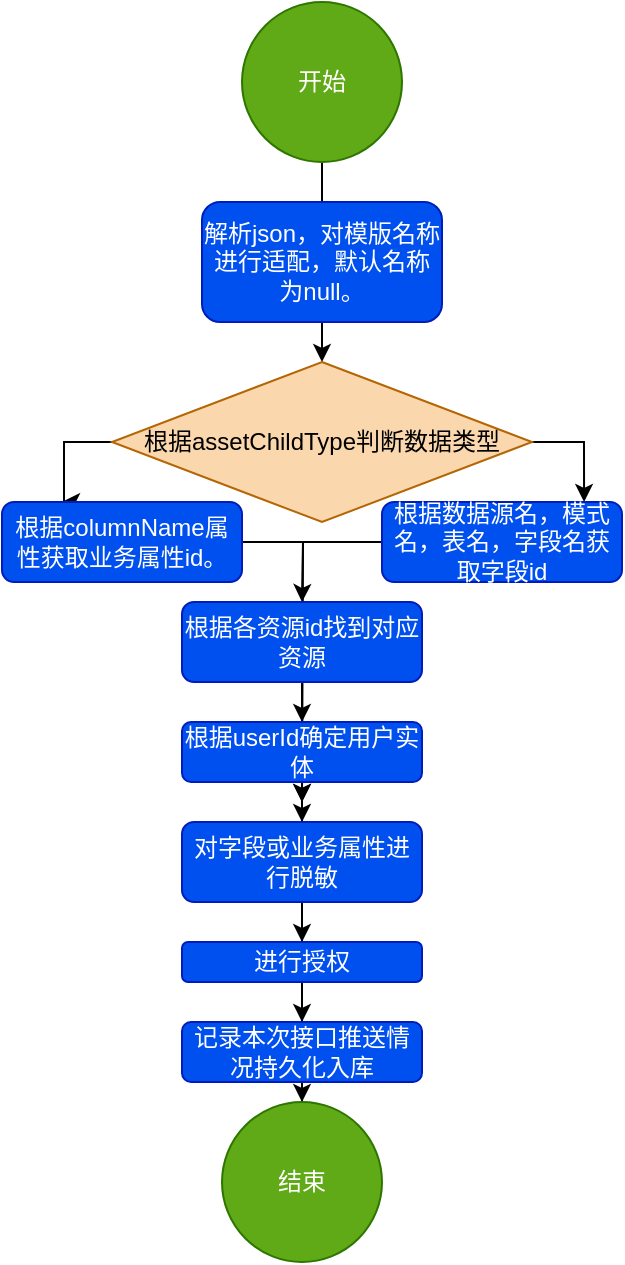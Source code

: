 <mxfile version="21.2.9" type="github">
  <diagram name="第 1 页" id="kZsR6Xk8gTe69wgRAa6V">
    <mxGraphModel dx="434" dy="577" grid="1" gridSize="10" guides="1" tooltips="1" connect="1" arrows="1" fold="1" page="1" pageScale="1" pageWidth="827" pageHeight="1169" math="0" shadow="0">
      <root>
        <mxCell id="0" />
        <mxCell id="1" parent="0" />
        <mxCell id="iffB6uSFVy8C3MFSZTTh-27" value="" style="edgeStyle=orthogonalEdgeStyle;rounded=0;orthogonalLoop=1;jettySize=auto;html=1;" parent="1" source="iffB6uSFVy8C3MFSZTTh-1" target="iffB6uSFVy8C3MFSZTTh-4" edge="1">
          <mxGeometry relative="1" as="geometry" />
        </mxCell>
        <mxCell id="iffB6uSFVy8C3MFSZTTh-1" value="开始" style="ellipse;whiteSpace=wrap;html=1;aspect=fixed;fillColor=#60a917;strokeColor=#2D7600;fontColor=#ffffff;" parent="1" vertex="1">
          <mxGeometry x="160" y="10" width="80" height="80" as="geometry" />
        </mxCell>
        <mxCell id="iffB6uSFVy8C3MFSZTTh-2" value="解析json，对模版名称进行适配，默认名称为null。" style="rounded=1;whiteSpace=wrap;html=1;fillColor=#0050ef;fontColor=#ffffff;strokeColor=#001DBC;" parent="1" vertex="1">
          <mxGeometry x="140" y="110" width="120" height="60" as="geometry" />
        </mxCell>
        <mxCell id="iffB6uSFVy8C3MFSZTTh-17" style="edgeStyle=orthogonalEdgeStyle;rounded=0;orthogonalLoop=1;jettySize=auto;html=1;entryX=0.25;entryY=0;entryDx=0;entryDy=0;" parent="1" source="iffB6uSFVy8C3MFSZTTh-4" edge="1" target="iffB6uSFVy8C3MFSZTTh-5">
          <mxGeometry relative="1" as="geometry">
            <mxPoint x="70" y="320" as="targetPoint" />
            <Array as="points">
              <mxPoint x="71" y="230" />
            </Array>
          </mxGeometry>
        </mxCell>
        <mxCell id="iffB6uSFVy8C3MFSZTTh-18" style="edgeStyle=orthogonalEdgeStyle;rounded=0;orthogonalLoop=1;jettySize=auto;html=1;entryX=0.842;entryY=0;entryDx=0;entryDy=0;entryPerimeter=0;" parent="1" source="iffB6uSFVy8C3MFSZTTh-4" edge="1" target="iffB6uSFVy8C3MFSZTTh-7">
          <mxGeometry relative="1" as="geometry">
            <mxPoint x="330" y="320" as="targetPoint" />
            <Array as="points">
              <mxPoint x="331" y="230" />
            </Array>
          </mxGeometry>
        </mxCell>
        <mxCell id="iffB6uSFVy8C3MFSZTTh-4" value="根据assetChildType&lt;span style=&quot;background-color: initial;&quot;&gt;判断数据类型&lt;/span&gt;" style="rhombus;whiteSpace=wrap;html=1;fillColor=#fad7ac;strokeColor=#b46504;" parent="1" vertex="1">
          <mxGeometry x="95" y="190" width="210" height="80" as="geometry" />
        </mxCell>
        <mxCell id="iffB6uSFVy8C3MFSZTTh-19" style="edgeStyle=orthogonalEdgeStyle;rounded=0;orthogonalLoop=1;jettySize=auto;html=1;" parent="1" source="iffB6uSFVy8C3MFSZTTh-5" edge="1">
          <mxGeometry relative="1" as="geometry">
            <mxPoint x="190" y="410" as="targetPoint" />
          </mxGeometry>
        </mxCell>
        <mxCell id="iffB6uSFVy8C3MFSZTTh-5" value="根据columnName属性获取业务属性id。" style="rounded=1;whiteSpace=wrap;html=1;fillColor=#0050ef;fontColor=#ffffff;strokeColor=#001DBC;" parent="1" vertex="1">
          <mxGeometry x="40" y="260" width="120" height="40" as="geometry" />
        </mxCell>
        <mxCell id="iffB6uSFVy8C3MFSZTTh-21" style="edgeStyle=orthogonalEdgeStyle;rounded=0;orthogonalLoop=1;jettySize=auto;html=1;" parent="1" source="iffB6uSFVy8C3MFSZTTh-8" edge="1">
          <mxGeometry relative="1" as="geometry">
            <mxPoint x="190" y="410" as="targetPoint" />
          </mxGeometry>
        </mxCell>
        <mxCell id="ceDrHB01kTsIlGRxlbIe-4" style="edgeStyle=orthogonalEdgeStyle;rounded=0;orthogonalLoop=1;jettySize=auto;html=1;" edge="1" parent="1" source="iffB6uSFVy8C3MFSZTTh-7">
          <mxGeometry relative="1" as="geometry">
            <mxPoint x="190" y="310" as="targetPoint" />
          </mxGeometry>
        </mxCell>
        <mxCell id="iffB6uSFVy8C3MFSZTTh-7" value="根据数据源名，模式名，表名，字段名获取字段id" style="rounded=1;whiteSpace=wrap;html=1;fillColor=#0050ef;fontColor=#ffffff;strokeColor=#001DBC;" parent="1" vertex="1">
          <mxGeometry x="230" y="260" width="120" height="40" as="geometry" />
        </mxCell>
        <mxCell id="iffB6uSFVy8C3MFSZTTh-22" value="" style="edgeStyle=orthogonalEdgeStyle;rounded=0;orthogonalLoop=1;jettySize=auto;html=1;" parent="1" source="iffB6uSFVy8C3MFSZTTh-9" target="iffB6uSFVy8C3MFSZTTh-10" edge="1">
          <mxGeometry relative="1" as="geometry" />
        </mxCell>
        <mxCell id="iffB6uSFVy8C3MFSZTTh-25" value="" style="edgeStyle=orthogonalEdgeStyle;rounded=0;orthogonalLoop=1;jettySize=auto;html=1;" parent="1" source="iffB6uSFVy8C3MFSZTTh-10" target="iffB6uSFVy8C3MFSZTTh-11" edge="1">
          <mxGeometry relative="1" as="geometry" />
        </mxCell>
        <mxCell id="iffB6uSFVy8C3MFSZTTh-10" value="对字段或业务属性进行脱敏" style="rounded=1;whiteSpace=wrap;html=1;fillColor=#0050ef;fontColor=#ffffff;strokeColor=#001DBC;" parent="1" vertex="1">
          <mxGeometry x="130" y="420" width="120" height="40" as="geometry" />
        </mxCell>
        <mxCell id="iffB6uSFVy8C3MFSZTTh-26" value="" style="edgeStyle=orthogonalEdgeStyle;rounded=0;orthogonalLoop=1;jettySize=auto;html=1;" parent="1" source="iffB6uSFVy8C3MFSZTTh-11" target="iffB6uSFVy8C3MFSZTTh-12" edge="1">
          <mxGeometry relative="1" as="geometry" />
        </mxCell>
        <mxCell id="iffB6uSFVy8C3MFSZTTh-11" value="进行授权" style="rounded=1;whiteSpace=wrap;html=1;fillColor=#0050ef;fontColor=#ffffff;strokeColor=#001DBC;" parent="1" vertex="1">
          <mxGeometry x="130" y="480" width="120" height="20" as="geometry" />
        </mxCell>
        <mxCell id="ceDrHB01kTsIlGRxlbIe-2" value="" style="edgeStyle=orthogonalEdgeStyle;rounded=0;orthogonalLoop=1;jettySize=auto;html=1;" edge="1" parent="1" source="iffB6uSFVy8C3MFSZTTh-12" target="ceDrHB01kTsIlGRxlbIe-1">
          <mxGeometry relative="1" as="geometry" />
        </mxCell>
        <mxCell id="iffB6uSFVy8C3MFSZTTh-12" value="记录本次接口推送情况持久化入库" style="rounded=1;whiteSpace=wrap;html=1;fillColor=#0050ef;fontColor=#ffffff;strokeColor=#001DBC;" parent="1" vertex="1">
          <mxGeometry x="130" y="520" width="120" height="30" as="geometry" />
        </mxCell>
        <mxCell id="iffB6uSFVy8C3MFSZTTh-24" value="" style="edgeStyle=orthogonalEdgeStyle;rounded=0;orthogonalLoop=1;jettySize=auto;html=1;" parent="1" source="iffB6uSFVy8C3MFSZTTh-8" target="iffB6uSFVy8C3MFSZTTh-9" edge="1">
          <mxGeometry relative="1" as="geometry">
            <mxPoint x="190" y="460" as="sourcePoint" />
            <mxPoint x="180" y="590" as="targetPoint" />
          </mxGeometry>
        </mxCell>
        <mxCell id="iffB6uSFVy8C3MFSZTTh-9" value="根据userId确定用户实体" style="rounded=1;whiteSpace=wrap;html=1;fillColor=#0050ef;fontColor=#ffffff;strokeColor=#001DBC;" parent="1" vertex="1">
          <mxGeometry x="130" y="370" width="120" height="30" as="geometry" />
        </mxCell>
        <mxCell id="ceDrHB01kTsIlGRxlbIe-1" value="结束" style="ellipse;whiteSpace=wrap;html=1;aspect=fixed;fillColor=#60a917;fontColor=#ffffff;strokeColor=#2D7600;" vertex="1" parent="1">
          <mxGeometry x="150" y="560" width="80" height="80" as="geometry" />
        </mxCell>
        <mxCell id="iffB6uSFVy8C3MFSZTTh-8" value="根据各资源id找到对应资源" style="rounded=1;whiteSpace=wrap;html=1;fillColor=#0050ef;fontColor=#ffffff;strokeColor=#001DBC;" parent="1" vertex="1">
          <mxGeometry x="130" y="310" width="120" height="40" as="geometry" />
        </mxCell>
      </root>
    </mxGraphModel>
  </diagram>
</mxfile>
